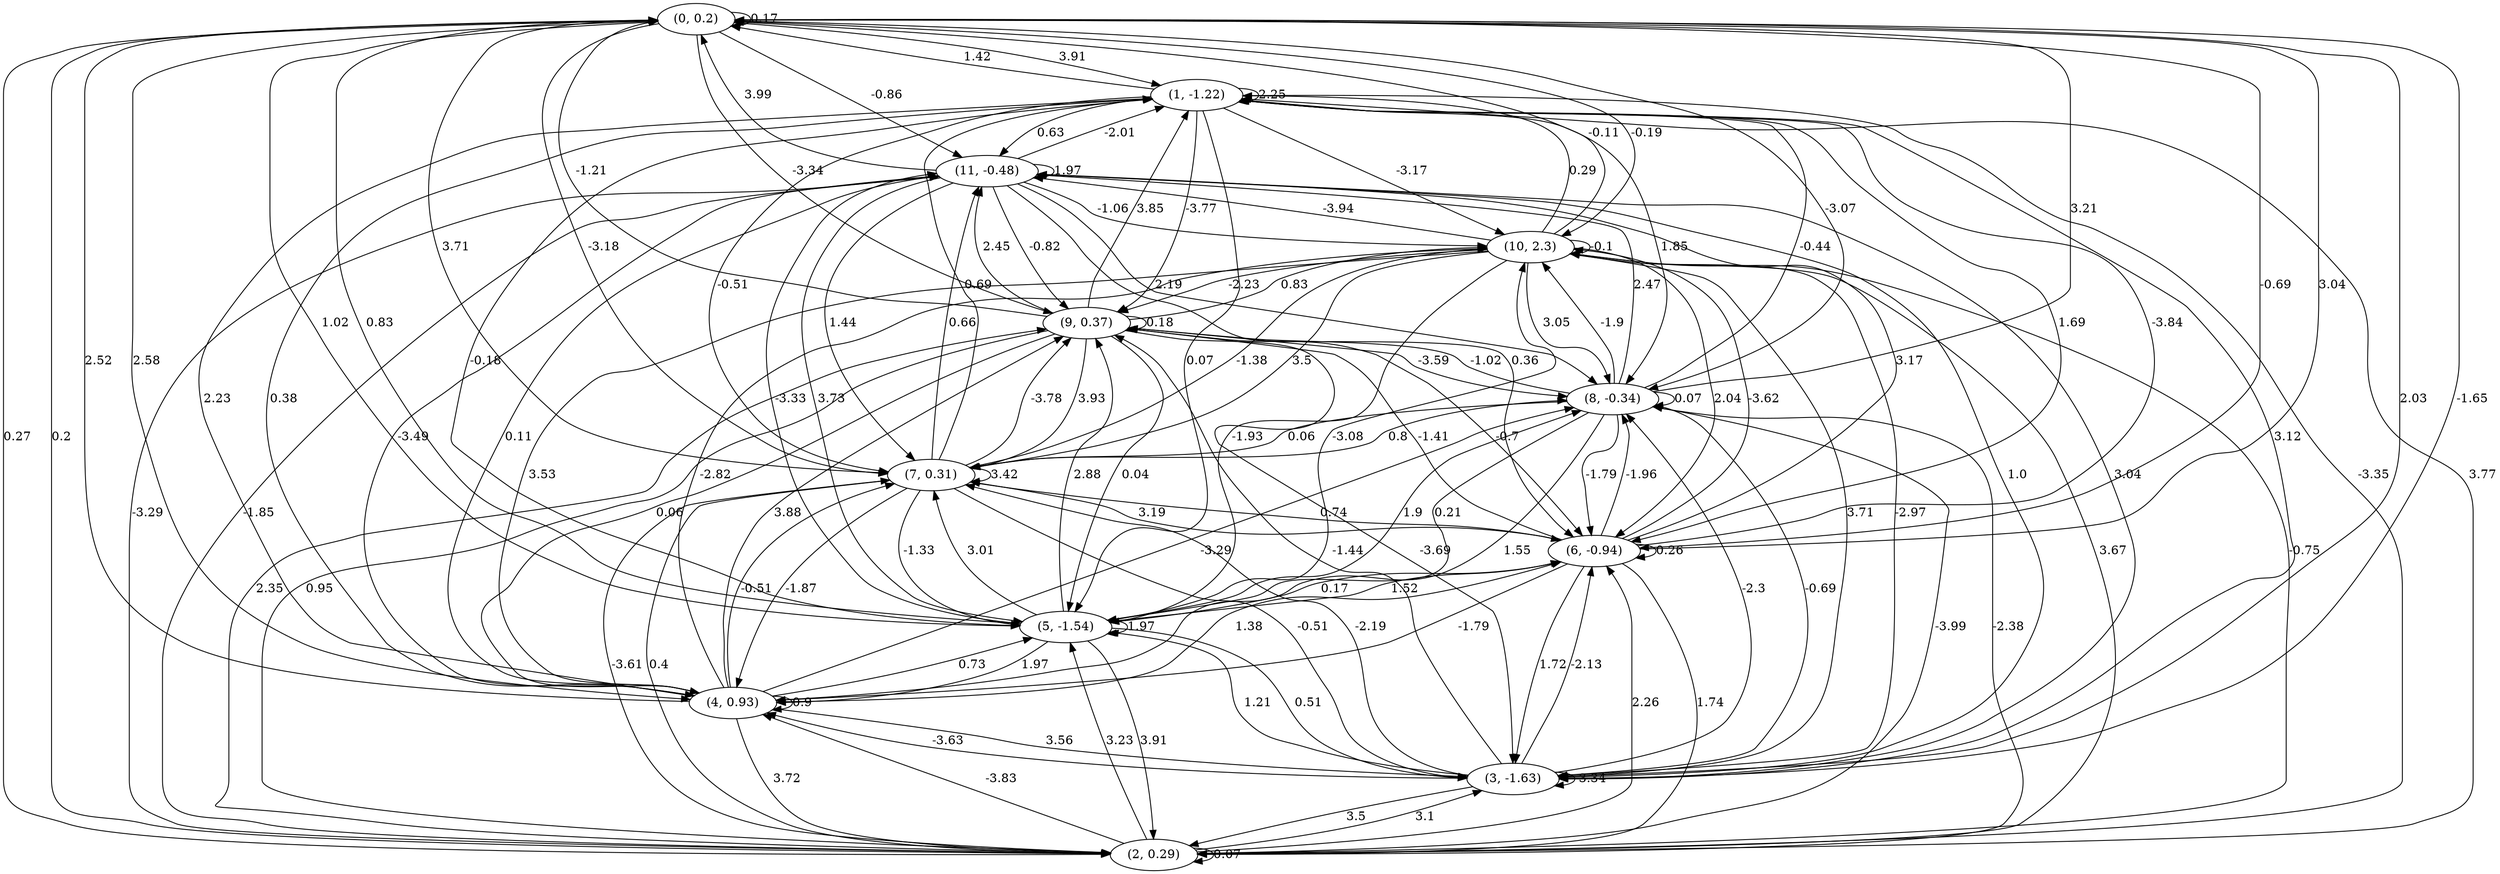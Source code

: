digraph {
    0 [ label = "(0, 0.2)" ]
    1 [ label = "(1, -1.22)" ]
    2 [ label = "(2, 0.29)" ]
    3 [ label = "(3, -1.63)" ]
    4 [ label = "(4, 0.93)" ]
    5 [ label = "(5, -1.54)" ]
    6 [ label = "(6, -0.94)" ]
    7 [ label = "(7, 0.31)" ]
    8 [ label = "(8, -0.34)" ]
    9 [ label = "(9, 0.37)" ]
    10 [ label = "(10, 2.3)" ]
    11 [ label = "(11, -0.48)" ]
    0 -> 0 [ label = "0.17" ]
    1 -> 1 [ label = "2.25" ]
    2 -> 2 [ label = "0.07" ]
    3 -> 3 [ label = "-3.34" ]
    4 -> 4 [ label = "0.9" ]
    5 -> 5 [ label = "1.97" ]
    6 -> 6 [ label = "0.26" ]
    7 -> 7 [ label = "3.42" ]
    8 -> 8 [ label = "0.07" ]
    9 -> 9 [ label = "0.18" ]
    10 -> 10 [ label = "-0.1" ]
    11 -> 11 [ label = "1.97" ]
    1 -> 0 [ label = "1.42" ]
    2 -> 0 [ label = "0.2" ]
    3 -> 0 [ label = "-1.65" ]
    4 -> 0 [ label = "2.52" ]
    5 -> 0 [ label = "0.83" ]
    6 -> 0 [ label = "3.04" ]
    7 -> 0 [ label = "3.71" ]
    8 -> 0 [ label = "3.21" ]
    9 -> 0 [ label = "-1.21" ]
    10 -> 0 [ label = "-0.11" ]
    11 -> 0 [ label = "3.99" ]
    0 -> 1 [ label = "3.91" ]
    2 -> 1 [ label = "3.77" ]
    4 -> 1 [ label = "2.23" ]
    5 -> 1 [ label = "-0.18" ]
    6 -> 1 [ label = "-3.84" ]
    7 -> 1 [ label = "0.69" ]
    8 -> 1 [ label = "-0.44" ]
    9 -> 1 [ label = "3.85" ]
    10 -> 1 [ label = "0.29" ]
    11 -> 1 [ label = "-2.01" ]
    0 -> 2 [ label = "0.27" ]
    1 -> 2 [ label = "-3.35" ]
    3 -> 2 [ label = "3.5" ]
    4 -> 2 [ label = "3.72" ]
    5 -> 2 [ label = "3.91" ]
    6 -> 2 [ label = "1.74" ]
    7 -> 2 [ label = "0.4" ]
    8 -> 2 [ label = "-2.38" ]
    9 -> 2 [ label = "0.95" ]
    10 -> 2 [ label = "3.67" ]
    11 -> 2 [ label = "-1.85" ]
    0 -> 3 [ label = "2.03" ]
    1 -> 3 [ label = "3.12" ]
    2 -> 3 [ label = "3.1" ]
    4 -> 3 [ label = "3.56" ]
    5 -> 3 [ label = "0.51" ]
    6 -> 3 [ label = "1.72" ]
    7 -> 3 [ label = "-0.51" ]
    8 -> 3 [ label = "-0.69" ]
    9 -> 3 [ label = "-3.69" ]
    10 -> 3 [ label = "-2.97" ]
    11 -> 3 [ label = "1.0" ]
    0 -> 4 [ label = "2.58" ]
    1 -> 4 [ label = "0.38" ]
    2 -> 4 [ label = "-3.83" ]
    3 -> 4 [ label = "-3.63" ]
    5 -> 4 [ label = "1.97" ]
    6 -> 4 [ label = "-1.79" ]
    7 -> 4 [ label = "-1.87" ]
    8 -> 4 [ label = "1.55" ]
    9 -> 4 [ label = "0.06" ]
    10 -> 4 [ label = "3.53" ]
    11 -> 4 [ label = "-3.49" ]
    0 -> 5 [ label = "1.02" ]
    1 -> 5 [ label = "0.07" ]
    2 -> 5 [ label = "3.23" ]
    3 -> 5 [ label = "1.21" ]
    4 -> 5 [ label = "0.73" ]
    6 -> 5 [ label = "0.17" ]
    7 -> 5 [ label = "-1.33" ]
    8 -> 5 [ label = "0.21" ]
    9 -> 5 [ label = "0.04" ]
    10 -> 5 [ label = "-1.93" ]
    11 -> 5 [ label = "3.73" ]
    0 -> 6 [ label = "-0.69" ]
    1 -> 6 [ label = "1.69" ]
    2 -> 6 [ label = "2.26" ]
    3 -> 6 [ label = "-2.13" ]
    4 -> 6 [ label = "1.38" ]
    5 -> 6 [ label = "1.52" ]
    7 -> 6 [ label = "0.74" ]
    8 -> 6 [ label = "-1.79" ]
    9 -> 6 [ label = "-0.7" ]
    10 -> 6 [ label = "2.04" ]
    11 -> 6 [ label = "0.36" ]
    0 -> 7 [ label = "-3.18" ]
    1 -> 7 [ label = "-0.51" ]
    2 -> 7 [ label = "-3.61" ]
    3 -> 7 [ label = "-2.19" ]
    4 -> 7 [ label = "-0.51" ]
    5 -> 7 [ label = "3.01" ]
    6 -> 7 [ label = "3.19" ]
    8 -> 7 [ label = "0.06" ]
    9 -> 7 [ label = "3.93" ]
    10 -> 7 [ label = "3.5" ]
    11 -> 7 [ label = "1.44" ]
    0 -> 8 [ label = "-3.07" ]
    1 -> 8 [ label = "1.85" ]
    2 -> 8 [ label = "-3.99" ]
    3 -> 8 [ label = "-2.3" ]
    4 -> 8 [ label = "-3.29" ]
    5 -> 8 [ label = "1.9" ]
    6 -> 8 [ label = "-1.96" ]
    7 -> 8 [ label = "0.8" ]
    9 -> 8 [ label = "-3.59" ]
    10 -> 8 [ label = "3.05" ]
    11 -> 8 [ label = "2.19" ]
    0 -> 9 [ label = "-3.34" ]
    1 -> 9 [ label = "-3.77" ]
    2 -> 9 [ label = "2.35" ]
    3 -> 9 [ label = "-1.44" ]
    4 -> 9 [ label = "3.88" ]
    5 -> 9 [ label = "2.88" ]
    6 -> 9 [ label = "-1.41" ]
    7 -> 9 [ label = "-3.78" ]
    8 -> 9 [ label = "-1.02" ]
    10 -> 9 [ label = "-2.23" ]
    11 -> 9 [ label = "-0.82" ]
    0 -> 10 [ label = "-0.19" ]
    1 -> 10 [ label = "-3.17" ]
    2 -> 10 [ label = "-0.75" ]
    3 -> 10 [ label = "3.71" ]
    4 -> 10 [ label = "-2.82" ]
    5 -> 10 [ label = "-3.08" ]
    6 -> 10 [ label = "-3.62" ]
    7 -> 10 [ label = "-1.38" ]
    8 -> 10 [ label = "-1.9" ]
    9 -> 10 [ label = "0.83" ]
    11 -> 10 [ label = "-1.06" ]
    0 -> 11 [ label = "-0.86" ]
    1 -> 11 [ label = "0.63" ]
    2 -> 11 [ label = "-3.29" ]
    3 -> 11 [ label = "3.04" ]
    4 -> 11 [ label = "0.11" ]
    5 -> 11 [ label = "-3.33" ]
    6 -> 11 [ label = "3.17" ]
    7 -> 11 [ label = "0.66" ]
    8 -> 11 [ label = "2.47" ]
    9 -> 11 [ label = "2.45" ]
    10 -> 11 [ label = "-3.94" ]
}

